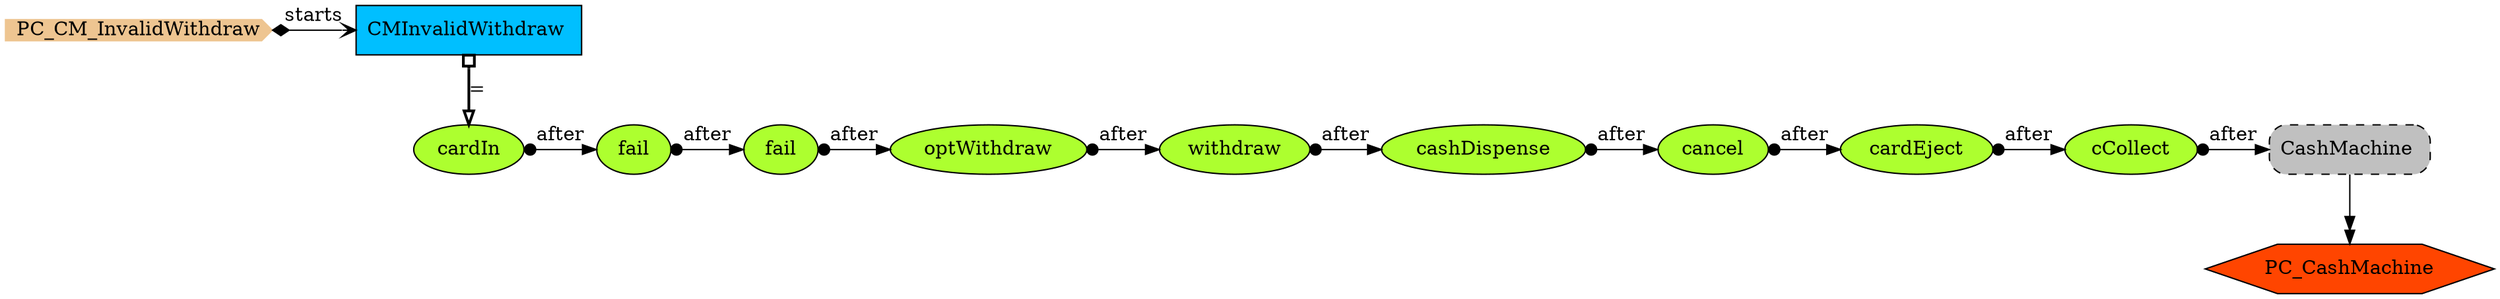 digraph {
StartN_ [shape = cds,color=burlywood2,style=filled,height=.2,width=.2, label =PC_CM_InvalidWithdraw];
PC_CashMachine [shape=hexagon,fillcolor=orangered,style=filled,label =PC_CashMachine];
RefCashMachine [shape=rectangle,fillcolor=gray,style="rounded,filled,dashed",label="CashMachine "];
cCollect [shape=ellipse,fillcolor=greenyellow,style = filled,label="cCollect"];
cardEject [shape=ellipse,fillcolor=greenyellow,style = filled,label="cardEject"];
cancel [shape=ellipse,fillcolor=greenyellow,style = filled,label="cancel"];
cashDispense [shape=ellipse,fillcolor=greenyellow,style = filled,label="cashDispense"];
withdraw [shape=ellipse,fillcolor=greenyellow,style = filled,label="withdraw"];
optWithdraw [shape=ellipse,fillcolor=greenyellow,style = filled,label="optWithdraw"];
fail2 [shape=ellipse,fillcolor=greenyellow,style = filled,label="fail"];
fail [shape=ellipse,fillcolor=greenyellow,style = filled,label="fail"];
cardIn [shape=ellipse,fillcolor=greenyellow,style = filled,label="cardIn"];
CMInvalidWithdraw [shape=box,fillcolor=deepskyblue,style = filled,label="CMInvalidWithdraw "];

{rank=min;StartN_,CMInvalidWithdraw}
{rank=same;cardIn,fail,fail2,optWithdraw,withdraw,cashDispense,cancel,cardEject,cCollect,RefCashMachine}
{rank=same;fail,fail2,optWithdraw,withdraw,cashDispense,cancel,cardEject,cCollect,RefCashMachine}
{rank=same;fail2,optWithdraw,withdraw,cashDispense,cancel,cardEject,cCollect,RefCashMachine}
{rank=same;optWithdraw,withdraw,cashDispense,cancel,cardEject,cCollect,RefCashMachine}
{rank=same;withdraw,cashDispense,cancel,cardEject,cCollect,RefCashMachine}
{rank=same;cashDispense,cancel,cardEject,cCollect,RefCashMachine}
{rank=same;cancel,cardEject,cCollect,RefCashMachine}
{rank=same;cardEject,cCollect,RefCashMachine}
{rank=same;cCollect,RefCashMachine}

cCollect->RefCashMachine[arrowtail=dot,dir=both,label="after"];
RefCashMachine->PC_CashMachine[arrowhead="normalnormal",label=" "];
cardEject->cCollect[arrowtail=dot,dir=both,label="after"];
cancel->cardEject[arrowtail=dot,dir=both,label="after"];
cashDispense->cancel[arrowtail=dot,dir=both,label="after"];
withdraw->cashDispense[arrowtail=dot,dir=both,label="after"];
optWithdraw->withdraw[arrowtail=dot,dir=both,label="after"];
fail2->optWithdraw[arrowtail=dot,dir=both,label="after"];
fail->fail2[arrowtail=dot,dir=both,label="after"];
cardIn->fail[arrowtail=dot,dir=both,label="after"];
StartN_->CMInvalidWithdraw[arrowhead="open",arrowtail=diamond,dir=both,label="starts"];
CMInvalidWithdraw->cardIn[arrowhead="onormal",dir=both,arrowtail=obox,penwidth=2,label="="];
}